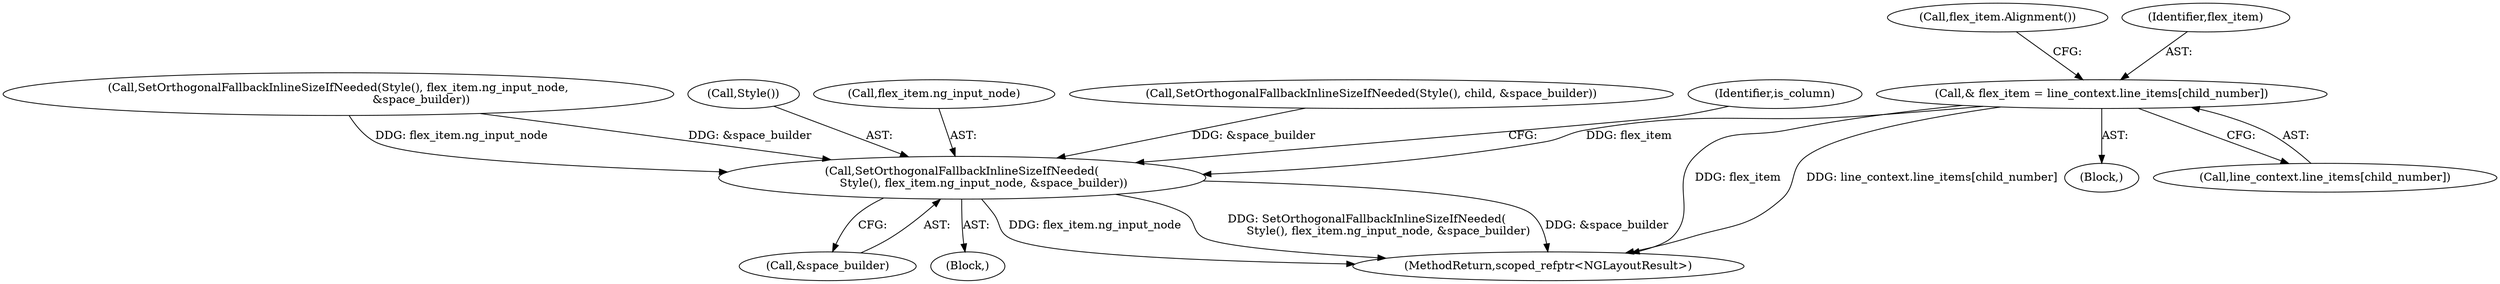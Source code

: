 digraph "0_Chrome_69ec52bd0b32622770a25952386596ccb4ad6434@array" {
"1000545" [label="(Call,& flex_item = line_context.line_items[child_number])"];
"1000563" [label="(Call,SetOrthogonalFallbackInlineSizeIfNeeded(\n            Style(), flex_item.ng_input_node, &space_builder))"];
"1000383" [label="(Call,SetOrthogonalFallbackInlineSizeIfNeeded(Style(), flex_item.ng_input_node,\n                                              &space_builder))"];
"1000610" [label="(MethodReturn,scoped_refptr<NGLayoutResult>)"];
"1000554" [label="(Call,flex_item.Alignment())"];
"1000545" [label="(Call,& flex_item = line_context.line_items[child_number])"];
"1000543" [label="(Block,)"];
"1000563" [label="(Call,SetOrthogonalFallbackInlineSizeIfNeeded(\n            Style(), flex_item.ng_input_node, &space_builder))"];
"1000568" [label="(Call,&space_builder)"];
"1000564" [label="(Call,Style())"];
"1000565" [label="(Call,flex_item.ng_input_node)"];
"1000177" [label="(Call,SetOrthogonalFallbackInlineSizeIfNeeded(Style(), child, &space_builder))"];
"1000546" [label="(Identifier,flex_item)"];
"1000556" [label="(Block,)"];
"1000547" [label="(Call,line_context.line_items[child_number])"];
"1000572" [label="(Identifier,is_column)"];
"1000545" -> "1000543"  [label="AST: "];
"1000545" -> "1000547"  [label="CFG: "];
"1000546" -> "1000545"  [label="AST: "];
"1000547" -> "1000545"  [label="AST: "];
"1000554" -> "1000545"  [label="CFG: "];
"1000545" -> "1000610"  [label="DDG: flex_item"];
"1000545" -> "1000610"  [label="DDG: line_context.line_items[child_number]"];
"1000545" -> "1000563"  [label="DDG: flex_item"];
"1000563" -> "1000556"  [label="AST: "];
"1000563" -> "1000568"  [label="CFG: "];
"1000564" -> "1000563"  [label="AST: "];
"1000565" -> "1000563"  [label="AST: "];
"1000568" -> "1000563"  [label="AST: "];
"1000572" -> "1000563"  [label="CFG: "];
"1000563" -> "1000610"  [label="DDG: SetOrthogonalFallbackInlineSizeIfNeeded(\n            Style(), flex_item.ng_input_node, &space_builder)"];
"1000563" -> "1000610"  [label="DDG: &space_builder"];
"1000563" -> "1000610"  [label="DDG: flex_item.ng_input_node"];
"1000383" -> "1000563"  [label="DDG: flex_item.ng_input_node"];
"1000383" -> "1000563"  [label="DDG: &space_builder"];
"1000177" -> "1000563"  [label="DDG: &space_builder"];
}
